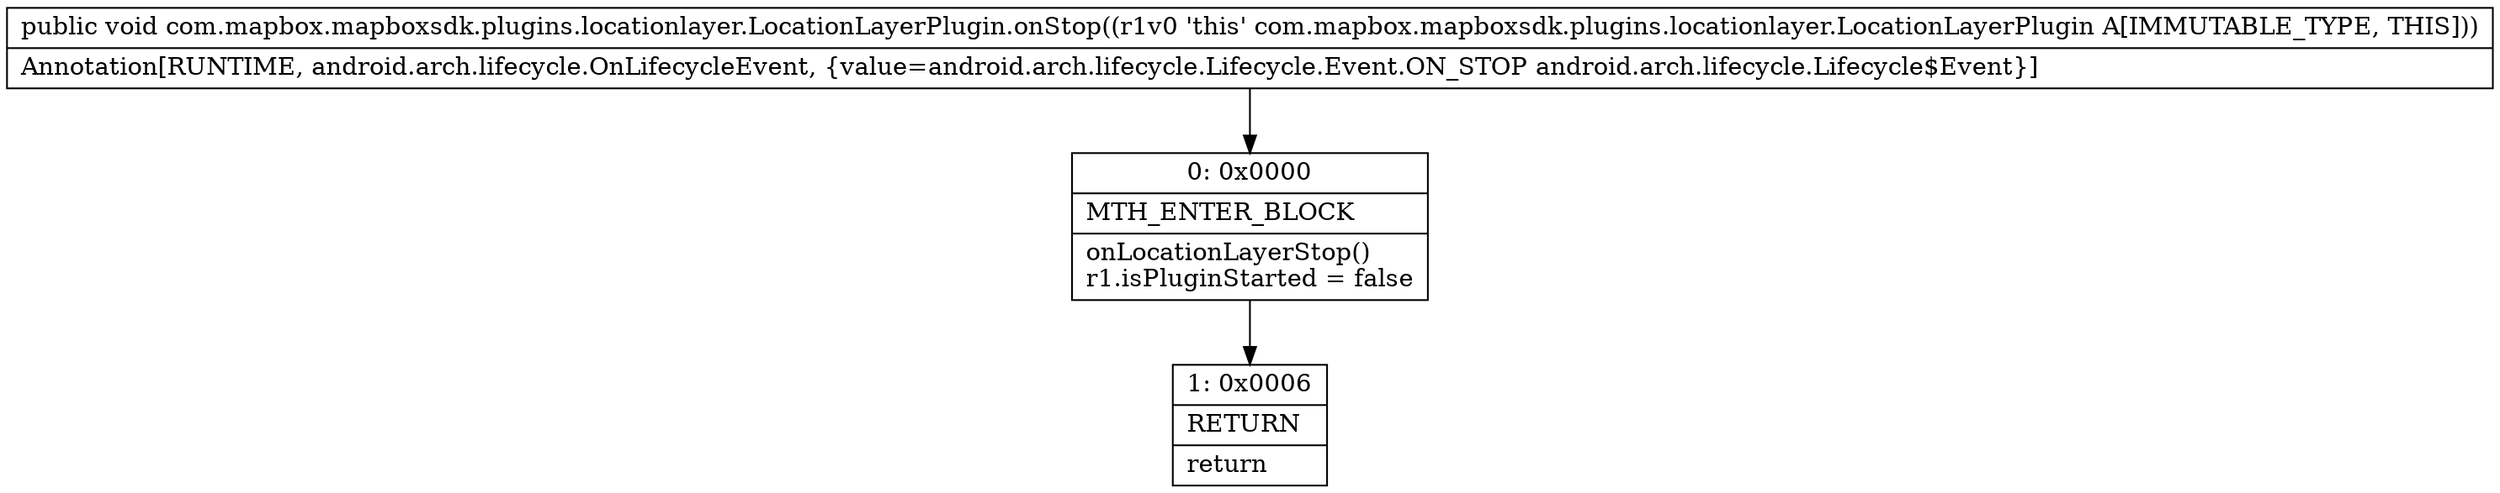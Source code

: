 digraph "CFG forcom.mapbox.mapboxsdk.plugins.locationlayer.LocationLayerPlugin.onStop()V" {
Node_0 [shape=record,label="{0\:\ 0x0000|MTH_ENTER_BLOCK\l|onLocationLayerStop()\lr1.isPluginStarted = false\l}"];
Node_1 [shape=record,label="{1\:\ 0x0006|RETURN\l|return\l}"];
MethodNode[shape=record,label="{public void com.mapbox.mapboxsdk.plugins.locationlayer.LocationLayerPlugin.onStop((r1v0 'this' com.mapbox.mapboxsdk.plugins.locationlayer.LocationLayerPlugin A[IMMUTABLE_TYPE, THIS]))  | Annotation[RUNTIME, android.arch.lifecycle.OnLifecycleEvent, \{value=android.arch.lifecycle.Lifecycle.Event.ON_STOP android.arch.lifecycle.Lifecycle$Event\}]\l}"];
MethodNode -> Node_0;
Node_0 -> Node_1;
}

